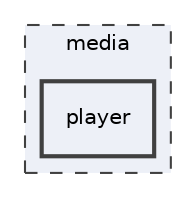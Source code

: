 digraph "media/player"
{
 // LATEX_PDF_SIZE
  edge [fontname="Helvetica",fontsize="10",labelfontname="Helvetica",labelfontsize="10"];
  node [fontname="Helvetica",fontsize="10",shape=record];
  compound=true
  subgraph clusterdir_39dc0668bd5a501998f94e8b4e546c71 {
    graph [ bgcolor="#edf0f7", pencolor="grey25", style="filled,dashed,", label="media", fontname="Helvetica", fontsize="10", URL="dir_39dc0668bd5a501998f94e8b4e546c71.html"]
  dir_43dd359468097802646c3f7b0eefdbe4 [shape=box, label="player", style="filled,bold,", fillcolor="#edf0f7", color="grey25", URL="dir_43dd359468097802646c3f7b0eefdbe4.html"];
  }
}
